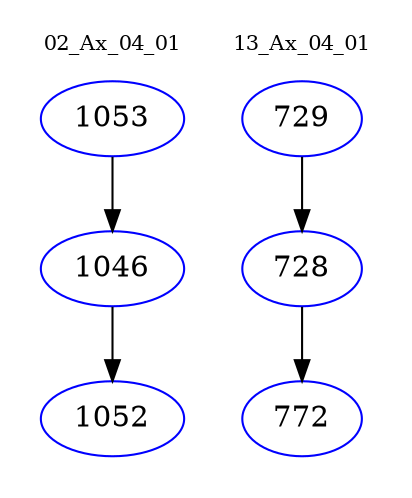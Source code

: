 digraph{
subgraph cluster_0 {
color = white
label = "02_Ax_04_01";
fontsize=10;
T0_1053 [label="1053", color="blue"]
T0_1053 -> T0_1046 [color="black"]
T0_1046 [label="1046", color="blue"]
T0_1046 -> T0_1052 [color="black"]
T0_1052 [label="1052", color="blue"]
}
subgraph cluster_1 {
color = white
label = "13_Ax_04_01";
fontsize=10;
T1_729 [label="729", color="blue"]
T1_729 -> T1_728 [color="black"]
T1_728 [label="728", color="blue"]
T1_728 -> T1_772 [color="black"]
T1_772 [label="772", color="blue"]
}
}
